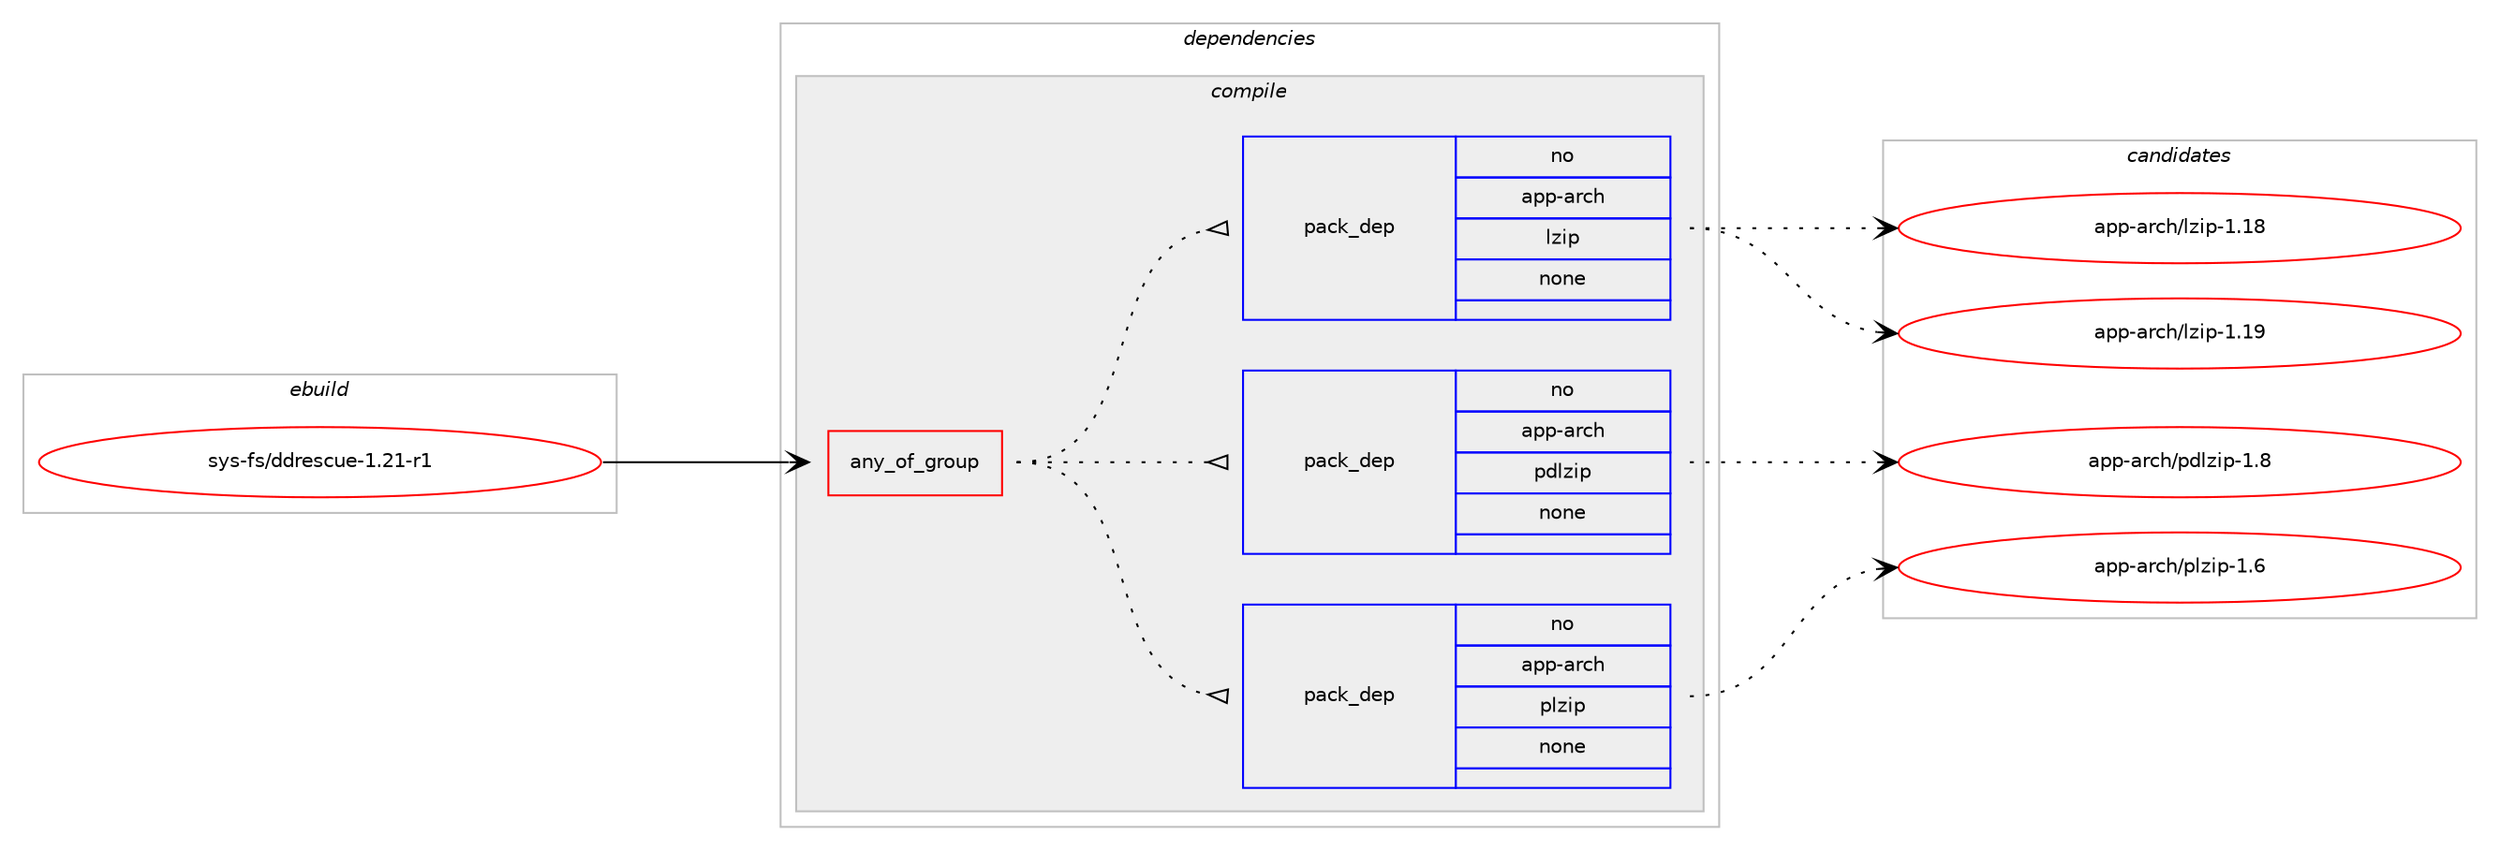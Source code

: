 digraph prolog {

# *************
# Graph options
# *************

newrank=true;
concentrate=true;
compound=true;
graph [rankdir=LR,fontname=Helvetica,fontsize=10,ranksep=1.5];#, ranksep=2.5, nodesep=0.2];
edge  [arrowhead=vee];
node  [fontname=Helvetica,fontsize=10];

# **********
# The ebuild
# **********

subgraph cluster_leftcol {
color=gray;
rank=same;
label=<<i>ebuild</i>>;
id [label="sys-fs/ddrescue-1.21-r1", color=red, width=4, href="../sys-fs/ddrescue-1.21-r1.svg"];
}

# ****************
# The dependencies
# ****************

subgraph cluster_midcol {
color=gray;
label=<<i>dependencies</i>>;
subgraph cluster_compile {
fillcolor="#eeeeee";
style=filled;
label=<<i>compile</i>>;
subgraph any8216 {
dependency487815 [label=<<TABLE BORDER="0" CELLBORDER="1" CELLSPACING="0" CELLPADDING="4"><TR><TD CELLPADDING="10">any_of_group</TD></TR></TABLE>>, shape=none, color=red];subgraph pack362480 {
dependency487816 [label=<<TABLE BORDER="0" CELLBORDER="1" CELLSPACING="0" CELLPADDING="4" WIDTH="220"><TR><TD ROWSPAN="6" CELLPADDING="30">pack_dep</TD></TR><TR><TD WIDTH="110">no</TD></TR><TR><TD>app-arch</TD></TR><TR><TD>plzip</TD></TR><TR><TD>none</TD></TR><TR><TD></TD></TR></TABLE>>, shape=none, color=blue];
}
dependency487815:e -> dependency487816:w [weight=20,style="dotted",arrowhead="oinv"];
subgraph pack362481 {
dependency487817 [label=<<TABLE BORDER="0" CELLBORDER="1" CELLSPACING="0" CELLPADDING="4" WIDTH="220"><TR><TD ROWSPAN="6" CELLPADDING="30">pack_dep</TD></TR><TR><TD WIDTH="110">no</TD></TR><TR><TD>app-arch</TD></TR><TR><TD>pdlzip</TD></TR><TR><TD>none</TD></TR><TR><TD></TD></TR></TABLE>>, shape=none, color=blue];
}
dependency487815:e -> dependency487817:w [weight=20,style="dotted",arrowhead="oinv"];
subgraph pack362482 {
dependency487818 [label=<<TABLE BORDER="0" CELLBORDER="1" CELLSPACING="0" CELLPADDING="4" WIDTH="220"><TR><TD ROWSPAN="6" CELLPADDING="30">pack_dep</TD></TR><TR><TD WIDTH="110">no</TD></TR><TR><TD>app-arch</TD></TR><TR><TD>lzip</TD></TR><TR><TD>none</TD></TR><TR><TD></TD></TR></TABLE>>, shape=none, color=blue];
}
dependency487815:e -> dependency487818:w [weight=20,style="dotted",arrowhead="oinv"];
}
id:e -> dependency487815:w [weight=20,style="solid",arrowhead="vee"];
}
subgraph cluster_compileandrun {
fillcolor="#eeeeee";
style=filled;
label=<<i>compile and run</i>>;
}
subgraph cluster_run {
fillcolor="#eeeeee";
style=filled;
label=<<i>run</i>>;
}
}

# **************
# The candidates
# **************

subgraph cluster_choices {
rank=same;
color=gray;
label=<<i>candidates</i>>;

subgraph choice362480 {
color=black;
nodesep=1;
choice971121124597114991044711210812210511245494654 [label="app-arch/plzip-1.6", color=red, width=4,href="../app-arch/plzip-1.6.svg"];
dependency487816:e -> choice971121124597114991044711210812210511245494654:w [style=dotted,weight="100"];
}
subgraph choice362481 {
color=black;
nodesep=1;
choice971121124597114991044711210010812210511245494656 [label="app-arch/pdlzip-1.8", color=red, width=4,href="../app-arch/pdlzip-1.8.svg"];
dependency487817:e -> choice971121124597114991044711210010812210511245494656:w [style=dotted,weight="100"];
}
subgraph choice362482 {
color=black;
nodesep=1;
choice97112112459711499104471081221051124549464956 [label="app-arch/lzip-1.18", color=red, width=4,href="../app-arch/lzip-1.18.svg"];
choice97112112459711499104471081221051124549464957 [label="app-arch/lzip-1.19", color=red, width=4,href="../app-arch/lzip-1.19.svg"];
dependency487818:e -> choice97112112459711499104471081221051124549464956:w [style=dotted,weight="100"];
dependency487818:e -> choice97112112459711499104471081221051124549464957:w [style=dotted,weight="100"];
}
}

}
